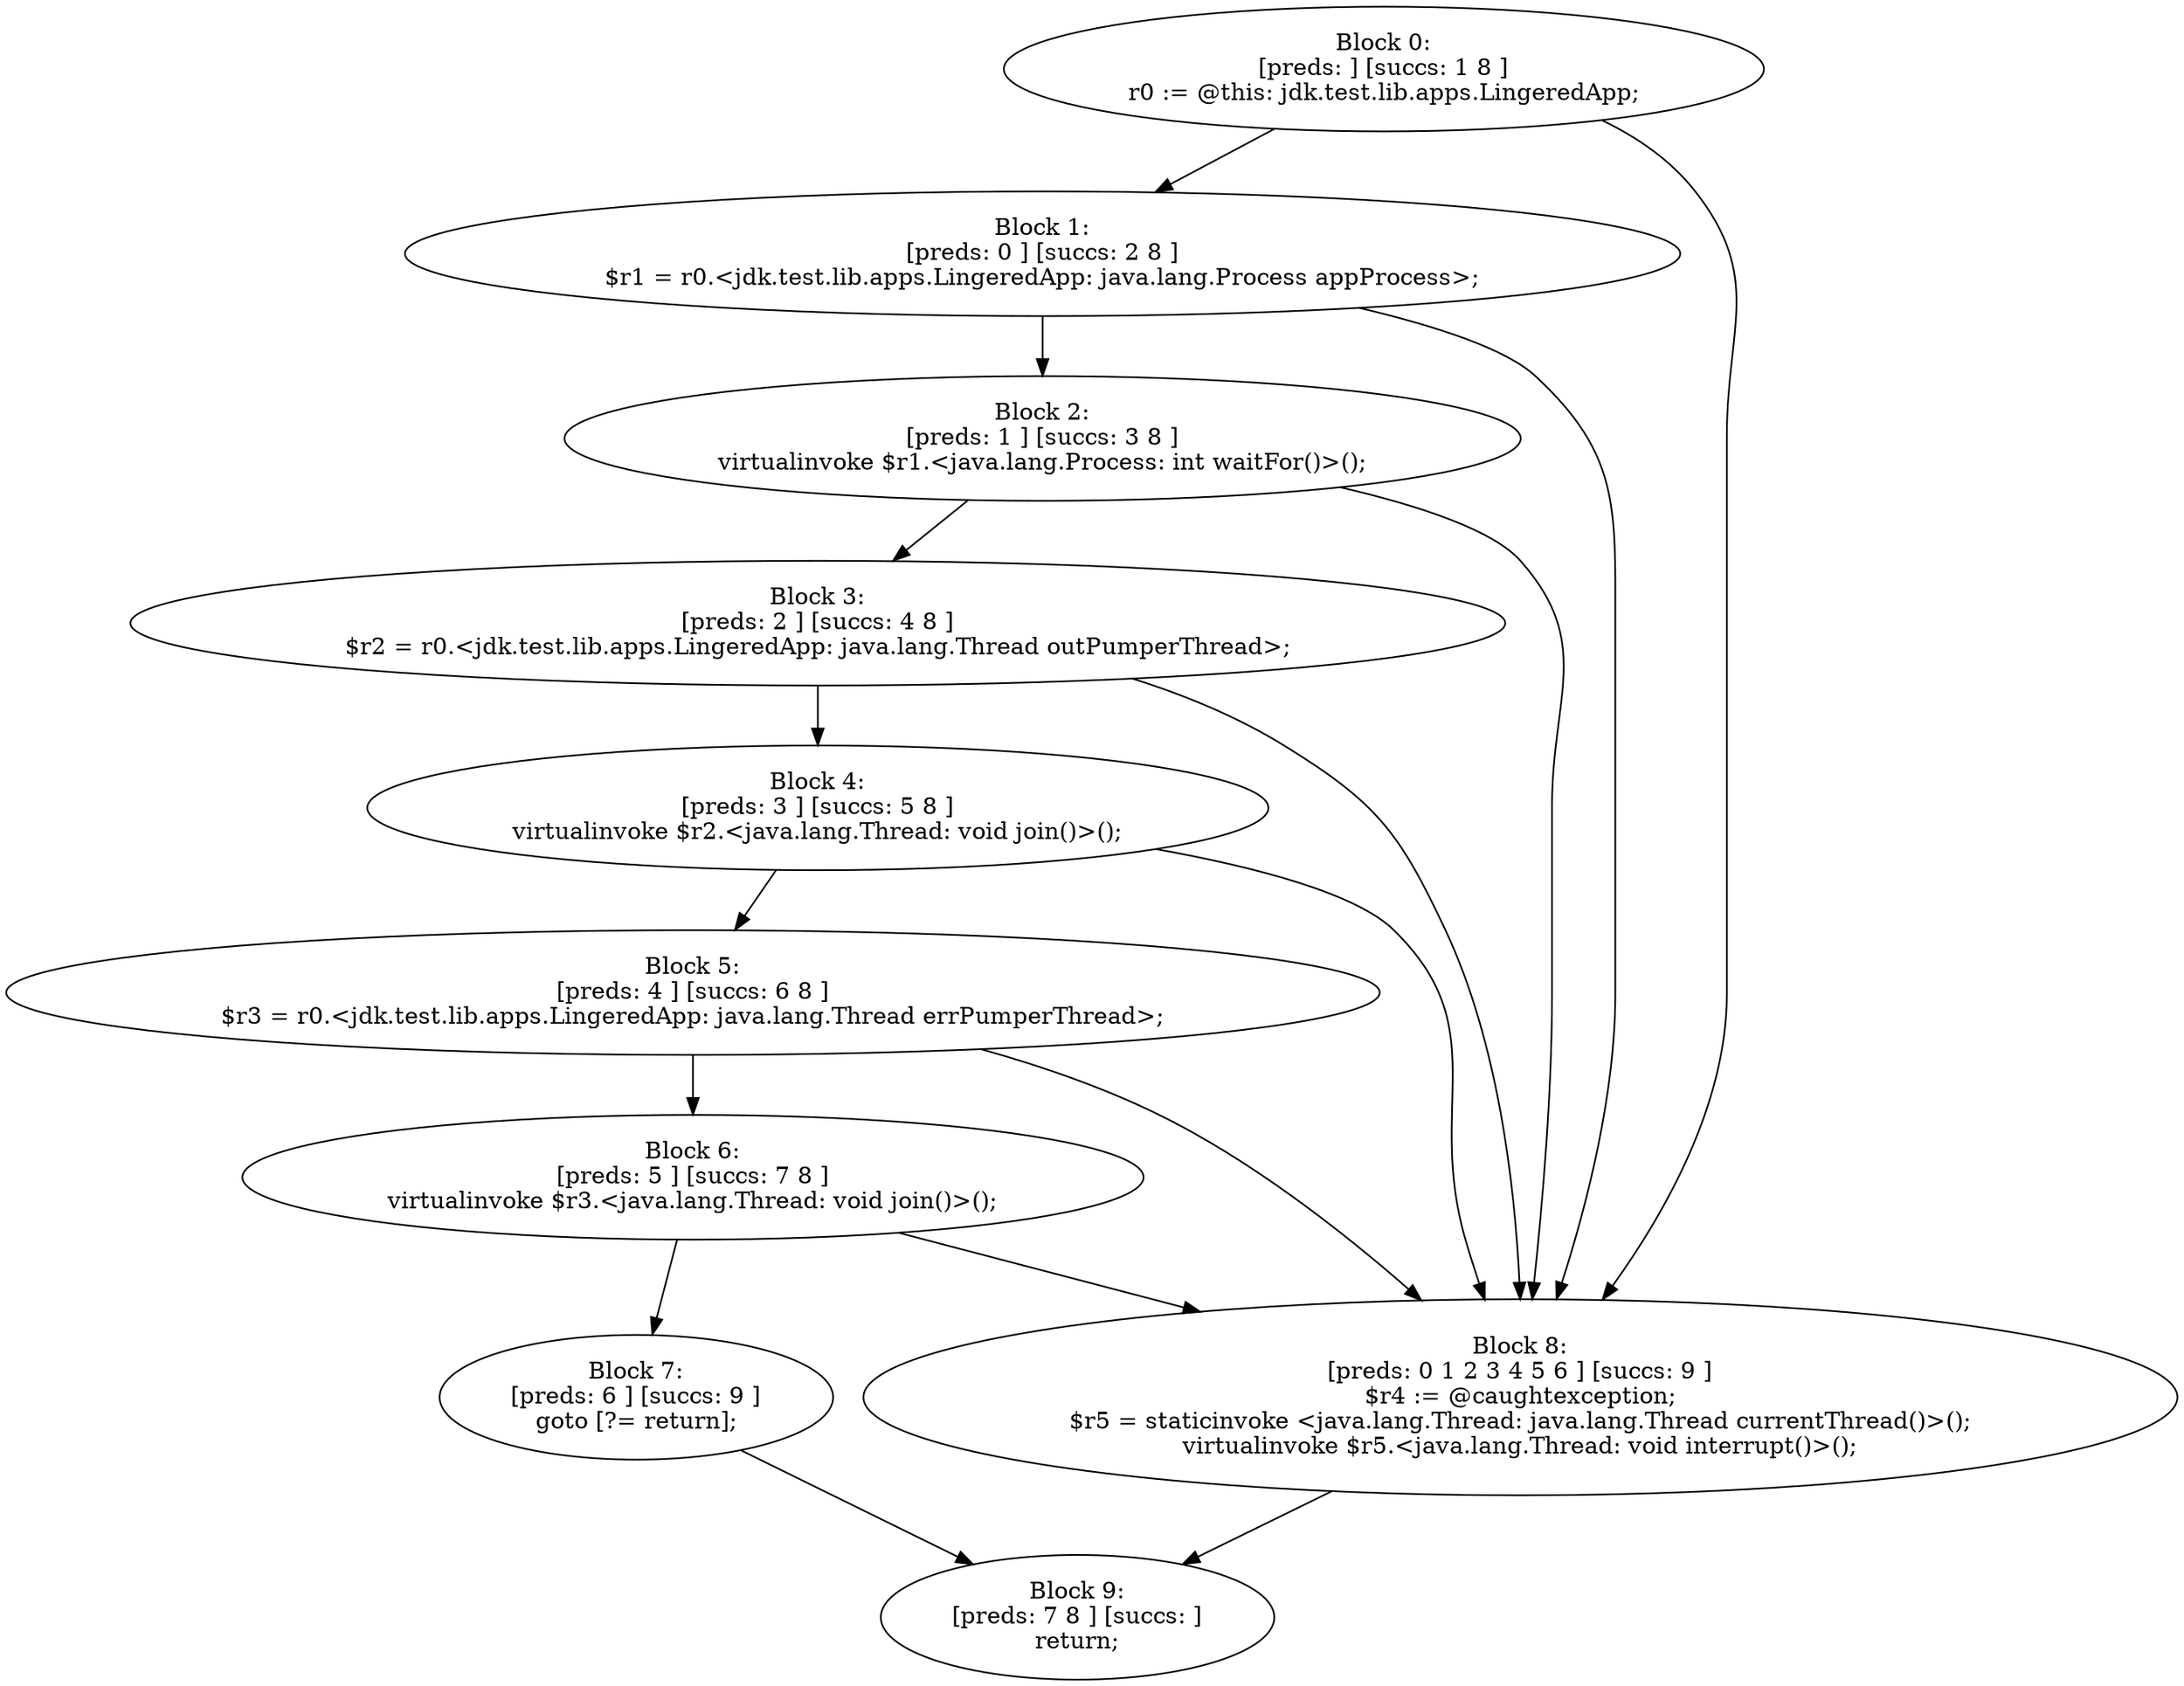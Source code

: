 digraph "unitGraph" {
    "Block 0:
[preds: ] [succs: 1 8 ]
r0 := @this: jdk.test.lib.apps.LingeredApp;
"
    "Block 1:
[preds: 0 ] [succs: 2 8 ]
$r1 = r0.<jdk.test.lib.apps.LingeredApp: java.lang.Process appProcess>;
"
    "Block 2:
[preds: 1 ] [succs: 3 8 ]
virtualinvoke $r1.<java.lang.Process: int waitFor()>();
"
    "Block 3:
[preds: 2 ] [succs: 4 8 ]
$r2 = r0.<jdk.test.lib.apps.LingeredApp: java.lang.Thread outPumperThread>;
"
    "Block 4:
[preds: 3 ] [succs: 5 8 ]
virtualinvoke $r2.<java.lang.Thread: void join()>();
"
    "Block 5:
[preds: 4 ] [succs: 6 8 ]
$r3 = r0.<jdk.test.lib.apps.LingeredApp: java.lang.Thread errPumperThread>;
"
    "Block 6:
[preds: 5 ] [succs: 7 8 ]
virtualinvoke $r3.<java.lang.Thread: void join()>();
"
    "Block 7:
[preds: 6 ] [succs: 9 ]
goto [?= return];
"
    "Block 8:
[preds: 0 1 2 3 4 5 6 ] [succs: 9 ]
$r4 := @caughtexception;
$r5 = staticinvoke <java.lang.Thread: java.lang.Thread currentThread()>();
virtualinvoke $r5.<java.lang.Thread: void interrupt()>();
"
    "Block 9:
[preds: 7 8 ] [succs: ]
return;
"
    "Block 0:
[preds: ] [succs: 1 8 ]
r0 := @this: jdk.test.lib.apps.LingeredApp;
"->"Block 1:
[preds: 0 ] [succs: 2 8 ]
$r1 = r0.<jdk.test.lib.apps.LingeredApp: java.lang.Process appProcess>;
";
    "Block 0:
[preds: ] [succs: 1 8 ]
r0 := @this: jdk.test.lib.apps.LingeredApp;
"->"Block 8:
[preds: 0 1 2 3 4 5 6 ] [succs: 9 ]
$r4 := @caughtexception;
$r5 = staticinvoke <java.lang.Thread: java.lang.Thread currentThread()>();
virtualinvoke $r5.<java.lang.Thread: void interrupt()>();
";
    "Block 1:
[preds: 0 ] [succs: 2 8 ]
$r1 = r0.<jdk.test.lib.apps.LingeredApp: java.lang.Process appProcess>;
"->"Block 2:
[preds: 1 ] [succs: 3 8 ]
virtualinvoke $r1.<java.lang.Process: int waitFor()>();
";
    "Block 1:
[preds: 0 ] [succs: 2 8 ]
$r1 = r0.<jdk.test.lib.apps.LingeredApp: java.lang.Process appProcess>;
"->"Block 8:
[preds: 0 1 2 3 4 5 6 ] [succs: 9 ]
$r4 := @caughtexception;
$r5 = staticinvoke <java.lang.Thread: java.lang.Thread currentThread()>();
virtualinvoke $r5.<java.lang.Thread: void interrupt()>();
";
    "Block 2:
[preds: 1 ] [succs: 3 8 ]
virtualinvoke $r1.<java.lang.Process: int waitFor()>();
"->"Block 3:
[preds: 2 ] [succs: 4 8 ]
$r2 = r0.<jdk.test.lib.apps.LingeredApp: java.lang.Thread outPumperThread>;
";
    "Block 2:
[preds: 1 ] [succs: 3 8 ]
virtualinvoke $r1.<java.lang.Process: int waitFor()>();
"->"Block 8:
[preds: 0 1 2 3 4 5 6 ] [succs: 9 ]
$r4 := @caughtexception;
$r5 = staticinvoke <java.lang.Thread: java.lang.Thread currentThread()>();
virtualinvoke $r5.<java.lang.Thread: void interrupt()>();
";
    "Block 3:
[preds: 2 ] [succs: 4 8 ]
$r2 = r0.<jdk.test.lib.apps.LingeredApp: java.lang.Thread outPumperThread>;
"->"Block 4:
[preds: 3 ] [succs: 5 8 ]
virtualinvoke $r2.<java.lang.Thread: void join()>();
";
    "Block 3:
[preds: 2 ] [succs: 4 8 ]
$r2 = r0.<jdk.test.lib.apps.LingeredApp: java.lang.Thread outPumperThread>;
"->"Block 8:
[preds: 0 1 2 3 4 5 6 ] [succs: 9 ]
$r4 := @caughtexception;
$r5 = staticinvoke <java.lang.Thread: java.lang.Thread currentThread()>();
virtualinvoke $r5.<java.lang.Thread: void interrupt()>();
";
    "Block 4:
[preds: 3 ] [succs: 5 8 ]
virtualinvoke $r2.<java.lang.Thread: void join()>();
"->"Block 5:
[preds: 4 ] [succs: 6 8 ]
$r3 = r0.<jdk.test.lib.apps.LingeredApp: java.lang.Thread errPumperThread>;
";
    "Block 4:
[preds: 3 ] [succs: 5 8 ]
virtualinvoke $r2.<java.lang.Thread: void join()>();
"->"Block 8:
[preds: 0 1 2 3 4 5 6 ] [succs: 9 ]
$r4 := @caughtexception;
$r5 = staticinvoke <java.lang.Thread: java.lang.Thread currentThread()>();
virtualinvoke $r5.<java.lang.Thread: void interrupt()>();
";
    "Block 5:
[preds: 4 ] [succs: 6 8 ]
$r3 = r0.<jdk.test.lib.apps.LingeredApp: java.lang.Thread errPumperThread>;
"->"Block 6:
[preds: 5 ] [succs: 7 8 ]
virtualinvoke $r3.<java.lang.Thread: void join()>();
";
    "Block 5:
[preds: 4 ] [succs: 6 8 ]
$r3 = r0.<jdk.test.lib.apps.LingeredApp: java.lang.Thread errPumperThread>;
"->"Block 8:
[preds: 0 1 2 3 4 5 6 ] [succs: 9 ]
$r4 := @caughtexception;
$r5 = staticinvoke <java.lang.Thread: java.lang.Thread currentThread()>();
virtualinvoke $r5.<java.lang.Thread: void interrupt()>();
";
    "Block 6:
[preds: 5 ] [succs: 7 8 ]
virtualinvoke $r3.<java.lang.Thread: void join()>();
"->"Block 7:
[preds: 6 ] [succs: 9 ]
goto [?= return];
";
    "Block 6:
[preds: 5 ] [succs: 7 8 ]
virtualinvoke $r3.<java.lang.Thread: void join()>();
"->"Block 8:
[preds: 0 1 2 3 4 5 6 ] [succs: 9 ]
$r4 := @caughtexception;
$r5 = staticinvoke <java.lang.Thread: java.lang.Thread currentThread()>();
virtualinvoke $r5.<java.lang.Thread: void interrupt()>();
";
    "Block 7:
[preds: 6 ] [succs: 9 ]
goto [?= return];
"->"Block 9:
[preds: 7 8 ] [succs: ]
return;
";
    "Block 8:
[preds: 0 1 2 3 4 5 6 ] [succs: 9 ]
$r4 := @caughtexception;
$r5 = staticinvoke <java.lang.Thread: java.lang.Thread currentThread()>();
virtualinvoke $r5.<java.lang.Thread: void interrupt()>();
"->"Block 9:
[preds: 7 8 ] [succs: ]
return;
";
}
